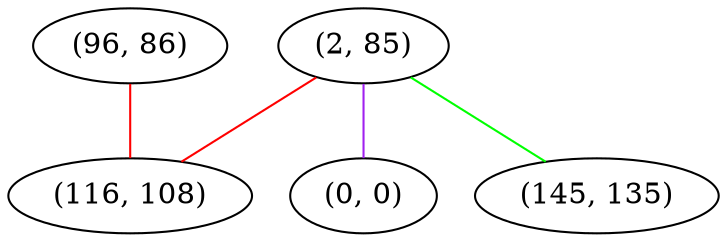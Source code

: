 graph "" {
"(96, 86)";
"(2, 85)";
"(116, 108)";
"(0, 0)";
"(145, 135)";
"(96, 86)" -- "(116, 108)"  [color=red, key=0, weight=1];
"(2, 85)" -- "(116, 108)"  [color=red, key=0, weight=1];
"(2, 85)" -- "(0, 0)"  [color=purple, key=0, weight=4];
"(2, 85)" -- "(145, 135)"  [color=green, key=0, weight=2];
}
